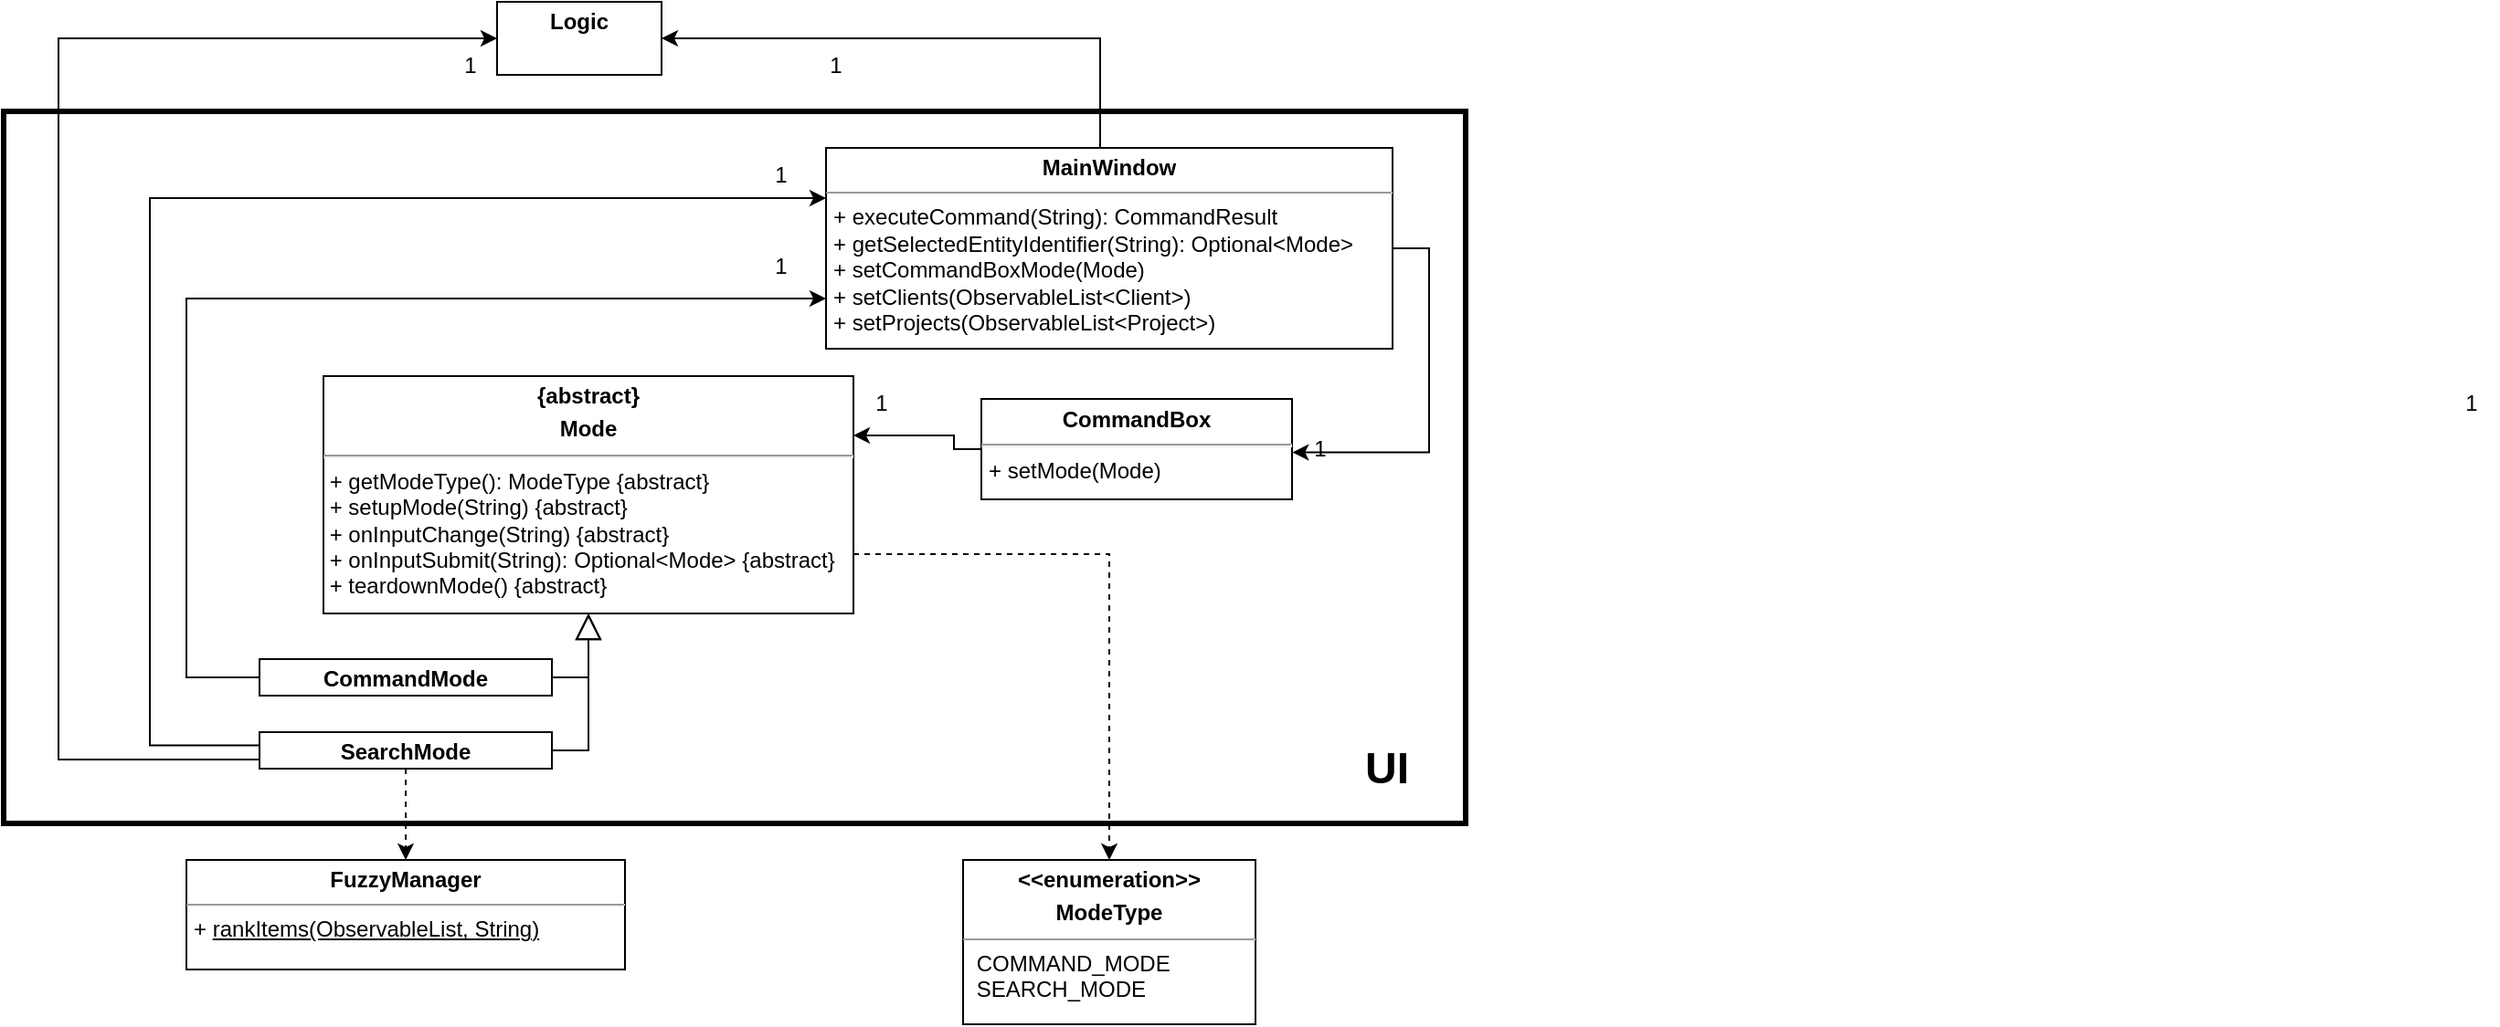 <mxfile>
    <diagram id="C5RBs43oDa-KdzZeNtuy" name="Page-1">
        <mxGraphModel dx="2716" dy="2129" grid="1" gridSize="10" guides="1" tooltips="1" connect="1" arrows="1" fold="1" page="1" pageScale="1" pageWidth="827" pageHeight="1169" math="0" shadow="0">
            <root>
                <mxCell id="WIyWlLk6GJQsqaUBKTNV-0"/>
                <mxCell id="WIyWlLk6GJQsqaUBKTNV-1" parent="WIyWlLk6GJQsqaUBKTNV-0"/>
                <mxCell id="0" value="" style="rounded=0;whiteSpace=wrap;html=1;fillColor=none;strokeWidth=3;" vertex="1" parent="WIyWlLk6GJQsqaUBKTNV-1">
                    <mxGeometry x="-1560" y="-20" width="800" height="390" as="geometry"/>
                </mxCell>
                <mxCell id="BI5n3Qp8y2SINLpLzRSa-2" value="&lt;p style=&quot;margin:0px;margin-top:4px;text-align:center;&quot;&gt;&lt;b&gt;Logic&lt;/b&gt;&lt;/p&gt;" style="verticalAlign=top;align=left;overflow=fill;fontSize=12;fontFamily=Helvetica;html=1;whiteSpace=wrap;" parent="WIyWlLk6GJQsqaUBKTNV-1" vertex="1">
                    <mxGeometry x="-1290" y="-80" width="90" height="40" as="geometry"/>
                </mxCell>
                <mxCell id="TAQ5hfYrZWHMHVjtkxTK-8" style="edgeStyle=elbowEdgeStyle;rounded=0;orthogonalLoop=1;jettySize=auto;html=1;exitX=0;exitY=0.5;exitDx=0;exitDy=0;entryX=1;entryY=0.25;entryDx=0;entryDy=0;" parent="WIyWlLk6GJQsqaUBKTNV-1" source="BI5n3Qp8y2SINLpLzRSa-4" target="BI5n3Qp8y2SINLpLzRSa-52" edge="1">
                    <mxGeometry relative="1" as="geometry">
                        <Array as="points">
                            <mxPoint x="-1040" y="140"/>
                        </Array>
                    </mxGeometry>
                </mxCell>
                <mxCell id="BI5n3Qp8y2SINLpLzRSa-4" value="&lt;p style=&quot;margin:0px;margin-top:4px;text-align:center;&quot;&gt;&lt;b&gt;CommandBox&lt;/b&gt;&lt;/p&gt;&lt;hr&gt;&lt;p style=&quot;margin:0px;margin-left:4px;&quot;&gt;&lt;span style=&quot;background-color: initial;&quot;&gt;+ setMode(Mode)&lt;/span&gt;&lt;br&gt;&lt;/p&gt;&lt;p style=&quot;margin:0px;margin-left:4px;&quot;&gt;&lt;br&gt;&lt;/p&gt;" style="verticalAlign=top;align=left;overflow=fill;fontSize=12;fontFamily=Helvetica;html=1;whiteSpace=wrap;" parent="WIyWlLk6GJQsqaUBKTNV-1" vertex="1">
                    <mxGeometry x="-1025" y="137.5" width="170" height="55" as="geometry"/>
                </mxCell>
                <mxCell id="BI5n3Qp8y2SINLpLzRSa-46" style="edgeStyle=elbowEdgeStyle;rounded=0;orthogonalLoop=1;jettySize=auto;html=1;entryX=1.001;entryY=0.532;entryDx=0;entryDy=0;entryPerimeter=0;exitX=1;exitY=0.5;exitDx=0;exitDy=0;" parent="WIyWlLk6GJQsqaUBKTNV-1" source="BI5n3Qp8y2SINLpLzRSa-6" target="BI5n3Qp8y2SINLpLzRSa-4" edge="1">
                    <mxGeometry relative="1" as="geometry">
                        <mxPoint x="-670" y="110" as="sourcePoint"/>
                        <Array as="points">
                            <mxPoint x="-780" y="180"/>
                        </Array>
                        <mxPoint x="-760" y="330" as="targetPoint"/>
                    </mxGeometry>
                </mxCell>
                <mxCell id="BI5n3Qp8y2SINLpLzRSa-6" value="&lt;p style=&quot;margin:0px;margin-top:4px;text-align:center;&quot;&gt;&lt;b&gt;MainWindow&lt;/b&gt;&lt;/p&gt;&lt;hr size=&quot;1&quot;&gt;&lt;p style=&quot;margin:0px;margin-left:4px;&quot;&gt;&lt;span style=&quot;background-color: initial;&quot;&gt;+ executeCommand(String): CommandResult&lt;/span&gt;&lt;br&gt;&lt;/p&gt;&lt;p style=&quot;margin:0px;margin-left:4px;&quot;&gt;&lt;span style=&quot;background-color: initial;&quot;&gt;+ getSelectedEntityIdentifier(String): Optional&amp;lt;Mode&amp;gt;&lt;/span&gt;&lt;/p&gt;&lt;p style=&quot;margin:0px;margin-left:4px;&quot;&gt;&lt;span style=&quot;background-color: initial;&quot;&gt;+ setCommandBoxMode(Mode)&lt;/span&gt;&lt;/p&gt;&lt;p style=&quot;margin:0px;margin-left:4px;&quot;&gt;&lt;span style=&quot;background-color: initial;&quot;&gt;+ setClients(ObservableList&amp;lt;Client&amp;gt;)&lt;/span&gt;&lt;/p&gt;&lt;p style=&quot;margin:0px;margin-left:4px;&quot;&gt;&lt;span style=&quot;background-color: initial;&quot;&gt;+ setProjects(ObservableList&amp;lt;Project&amp;gt;)&lt;/span&gt;&lt;/p&gt;" style="verticalAlign=top;align=left;overflow=fill;fontSize=12;fontFamily=Helvetica;html=1;whiteSpace=wrap;" parent="WIyWlLk6GJQsqaUBKTNV-1" vertex="1">
                    <mxGeometry x="-1110" width="310" height="110" as="geometry"/>
                </mxCell>
                <mxCell id="BI5n3Qp8y2SINLpLzRSa-11" value="" style="endArrow=classic;html=1;rounded=0;entryX=1;entryY=0.5;entryDx=0;entryDy=0;exitX=0.5;exitY=0;exitDx=0;exitDy=0;edgeStyle=elbowEdgeStyle;" parent="WIyWlLk6GJQsqaUBKTNV-1" source="BI5n3Qp8y2SINLpLzRSa-6" target="BI5n3Qp8y2SINLpLzRSa-2" edge="1">
                    <mxGeometry width="50" height="50" relative="1" as="geometry">
                        <mxPoint x="-510" y="220" as="sourcePoint"/>
                        <mxPoint x="-460" y="170" as="targetPoint"/>
                        <Array as="points">
                            <mxPoint x="-960" y="20"/>
                        </Array>
                    </mxGeometry>
                </mxCell>
                <mxCell id="BI5n3Qp8y2SINLpLzRSa-60" style="edgeStyle=elbowEdgeStyle;rounded=0;orthogonalLoop=1;jettySize=auto;html=1;exitX=1;exitY=0.75;exitDx=0;exitDy=0;entryX=0.5;entryY=0;entryDx=0;entryDy=0;dashed=1;" parent="WIyWlLk6GJQsqaUBKTNV-1" source="BI5n3Qp8y2SINLpLzRSa-52" target="BI5n3Qp8y2SINLpLzRSa-58" edge="1">
                    <mxGeometry relative="1" as="geometry">
                        <Array as="points">
                            <mxPoint x="-955" y="310"/>
                        </Array>
                    </mxGeometry>
                </mxCell>
                <mxCell id="BI5n3Qp8y2SINLpLzRSa-52" value="&lt;p style=&quot;margin:0px;margin-top:4px;text-align:center;&quot;&gt;&lt;b&gt;{abstract}&lt;/b&gt;&lt;/p&gt;&lt;p style=&quot;margin:0px;margin-top:4px;text-align:center;&quot;&gt;&lt;b&gt;Mode&lt;/b&gt;&lt;/p&gt;&lt;hr&gt;&amp;nbsp;+ getModeType(): ModeType {abstract}&lt;br&gt;&amp;nbsp;+ setupMode(String) {abstract}&lt;br&gt;&amp;nbsp;+ onInputChange(String) {abstract}&lt;br&gt;&amp;nbsp;+ onInputSubmit(String): Optional&amp;lt;Mode&amp;gt; {abstract}&lt;br&gt;&amp;nbsp;+ teardownMode() {abstract}" style="verticalAlign=top;align=left;overflow=fill;fontSize=12;fontFamily=Helvetica;html=1;whiteSpace=wrap;" parent="WIyWlLk6GJQsqaUBKTNV-1" vertex="1">
                    <mxGeometry x="-1385" y="125" width="290" height="130" as="geometry"/>
                </mxCell>
                <mxCell id="BI5n3Qp8y2SINLpLzRSa-58" value="&lt;p style=&quot;margin:0px;margin-top:4px;text-align:center;&quot;&gt;&lt;b&gt;&amp;lt;&amp;lt;enumeration&amp;gt;&amp;gt;&lt;/b&gt;&lt;/p&gt;&lt;p style=&quot;margin:0px;margin-top:4px;text-align:center;&quot;&gt;&lt;b&gt;ModeType&lt;/b&gt;&lt;/p&gt;&lt;hr size=&quot;1&quot;&gt;&lt;p style=&quot;margin:0px;margin-left:4px;&quot;&gt;&amp;nbsp;COMMAND_MODE&lt;/p&gt;&lt;p style=&quot;margin:0px;margin-left:4px;&quot;&gt;&amp;nbsp;SEARCH_MODE&lt;/p&gt;" style="verticalAlign=top;align=left;overflow=fill;fontSize=12;fontFamily=Helvetica;html=1;whiteSpace=wrap;" parent="WIyWlLk6GJQsqaUBKTNV-1" vertex="1">
                    <mxGeometry x="-1035" y="390" width="160" height="90" as="geometry"/>
                </mxCell>
                <mxCell id="9bSLiEjZamqKpTBy-hUJ-6" style="edgeStyle=elbowEdgeStyle;rounded=0;orthogonalLoop=1;jettySize=auto;html=1;exitX=-0.003;exitY=0.36;exitDx=0;exitDy=0;exitPerimeter=0;entryX=0;entryY=0.25;entryDx=0;entryDy=0;" parent="WIyWlLk6GJQsqaUBKTNV-1" source="BI5n3Qp8y2SINLpLzRSa-65" target="BI5n3Qp8y2SINLpLzRSa-6" edge="1">
                    <mxGeometry relative="1" as="geometry">
                        <mxPoint x="-1360" y="630" as="sourcePoint"/>
                        <mxPoint x="-820" y="80" as="targetPoint"/>
                        <Array as="points">
                            <mxPoint x="-1480" y="300"/>
                        </Array>
                    </mxGeometry>
                </mxCell>
                <mxCell id="9bSLiEjZamqKpTBy-hUJ-10" style="edgeStyle=elbowEdgeStyle;rounded=0;orthogonalLoop=1;jettySize=auto;html=1;exitX=0;exitY=0.75;exitDx=0;exitDy=0;entryX=0;entryY=0.5;entryDx=0;entryDy=0;" parent="WIyWlLk6GJQsqaUBKTNV-1" source="BI5n3Qp8y2SINLpLzRSa-65" target="BI5n3Qp8y2SINLpLzRSa-2" edge="1">
                    <mxGeometry relative="1" as="geometry">
                        <mxPoint x="-1290" as="targetPoint"/>
                        <Array as="points">
                            <mxPoint x="-1530" y="90"/>
                        </Array>
                    </mxGeometry>
                </mxCell>
                <mxCell id="9bSLiEjZamqKpTBy-hUJ-16" style="edgeStyle=orthogonalEdgeStyle;rounded=0;orthogonalLoop=1;jettySize=auto;html=1;exitX=0.5;exitY=1;exitDx=0;exitDy=0;entryX=0.5;entryY=0;entryDx=0;entryDy=0;dashed=1;" parent="WIyWlLk6GJQsqaUBKTNV-1" source="BI5n3Qp8y2SINLpLzRSa-65" target="9bSLiEjZamqKpTBy-hUJ-15" edge="1">
                    <mxGeometry relative="1" as="geometry">
                        <Array as="points"/>
                    </mxGeometry>
                </mxCell>
                <mxCell id="TAQ5hfYrZWHMHVjtkxTK-11" style="edgeStyle=elbowEdgeStyle;rounded=0;orthogonalLoop=1;jettySize=auto;html=1;exitX=1;exitY=0.5;exitDx=0;exitDy=0;endSize=12;endArrow=block;endFill=0;entryX=0.5;entryY=1;entryDx=0;entryDy=0;" parent="WIyWlLk6GJQsqaUBKTNV-1" source="BI5n3Qp8y2SINLpLzRSa-65" target="BI5n3Qp8y2SINLpLzRSa-52" edge="1">
                    <mxGeometry relative="1" as="geometry">
                        <mxPoint x="-1180" y="360" as="targetPoint"/>
                        <Array as="points">
                            <mxPoint x="-1240" y="320"/>
                        </Array>
                    </mxGeometry>
                </mxCell>
                <mxCell id="BI5n3Qp8y2SINLpLzRSa-65" value="&lt;p style=&quot;margin:0px;margin-top:4px;text-align:center;&quot;&gt;&lt;b&gt;SearchMode&lt;/b&gt;&lt;/p&gt;" style="verticalAlign=top;align=left;overflow=fill;fontSize=12;fontFamily=Helvetica;html=1;whiteSpace=wrap;" parent="WIyWlLk6GJQsqaUBKTNV-1" vertex="1">
                    <mxGeometry x="-1420" y="320" width="160" height="20" as="geometry"/>
                </mxCell>
                <mxCell id="9bSLiEjZamqKpTBy-hUJ-7" style="edgeStyle=elbowEdgeStyle;rounded=0;orthogonalLoop=1;jettySize=auto;html=1;exitX=0;exitY=0.5;exitDx=0;exitDy=0;endArrow=classic;endFill=1;entryX=0;entryY=0.75;entryDx=0;entryDy=0;" parent="WIyWlLk6GJQsqaUBKTNV-1" source="9bSLiEjZamqKpTBy-hUJ-0" target="BI5n3Qp8y2SINLpLzRSa-6" edge="1">
                    <mxGeometry relative="1" as="geometry">
                        <mxPoint x="-810" y="118" as="targetPoint"/>
                        <Array as="points">
                            <mxPoint x="-1460" y="280"/>
                        </Array>
                    </mxGeometry>
                </mxCell>
                <mxCell id="TAQ5hfYrZWHMHVjtkxTK-6" style="edgeStyle=orthogonalEdgeStyle;rounded=0;orthogonalLoop=1;jettySize=auto;html=1;exitX=1;exitY=0.5;exitDx=0;exitDy=0;endArrow=block;endFill=0;endSize=12;" parent="WIyWlLk6GJQsqaUBKTNV-1" source="9bSLiEjZamqKpTBy-hUJ-0" target="BI5n3Qp8y2SINLpLzRSa-52" edge="1">
                    <mxGeometry relative="1" as="geometry"/>
                </mxCell>
                <mxCell id="9bSLiEjZamqKpTBy-hUJ-0" value="&lt;p style=&quot;margin:0px;margin-top:4px;text-align:center;&quot;&gt;&lt;b&gt;CommandMode&lt;/b&gt;&lt;/p&gt;" style="verticalAlign=top;align=left;overflow=fill;fontSize=12;fontFamily=Helvetica;html=1;whiteSpace=wrap;" parent="WIyWlLk6GJQsqaUBKTNV-1" vertex="1">
                    <mxGeometry x="-1420" y="280" width="160" height="20" as="geometry"/>
                </mxCell>
                <mxCell id="9bSLiEjZamqKpTBy-hUJ-3" style="edgeStyle=orthogonalEdgeStyle;rounded=0;orthogonalLoop=1;jettySize=auto;html=1;exitX=0.5;exitY=1;exitDx=0;exitDy=0;" parent="WIyWlLk6GJQsqaUBKTNV-1" source="9bSLiEjZamqKpTBy-hUJ-0" target="9bSLiEjZamqKpTBy-hUJ-0" edge="1">
                    <mxGeometry relative="1" as="geometry"/>
                </mxCell>
                <mxCell id="9bSLiEjZamqKpTBy-hUJ-15" value="&lt;p style=&quot;margin:0px;margin-top:4px;text-align:center;&quot;&gt;&lt;b&gt;FuzzyManager&lt;/b&gt;&lt;/p&gt;&lt;hr size=&quot;1&quot;&gt;&lt;p style=&quot;margin:0px;margin-left:4px;&quot;&gt;+ &lt;u&gt;rankItems(ObservableList, String&lt;/u&gt;&lt;u style=&quot;background-color: initial;&quot;&gt;)&lt;/u&gt;&lt;/p&gt;" style="verticalAlign=top;align=left;overflow=fill;fontSize=12;fontFamily=Helvetica;html=1;whiteSpace=wrap;" parent="WIyWlLk6GJQsqaUBKTNV-1" vertex="1">
                    <mxGeometry x="-1460" y="390" width="240" height="60" as="geometry"/>
                </mxCell>
                <mxCell id="9bSLiEjZamqKpTBy-hUJ-81" value="1" style="text;html=1;align=center;verticalAlign=middle;resizable=0;points=[];autosize=1;strokeColor=none;fillColor=none;" parent="WIyWlLk6GJQsqaUBKTNV-1" vertex="1">
                    <mxGeometry x="-225" y="125" width="30" height="30" as="geometry"/>
                </mxCell>
                <mxCell id="TAQ5hfYrZWHMHVjtkxTK-14" value="1" style="text;html=1;align=center;verticalAlign=middle;resizable=0;points=[];autosize=1;strokeColor=none;fillColor=none;" parent="WIyWlLk6GJQsqaUBKTNV-1" vertex="1">
                    <mxGeometry x="-1120" y="-60" width="30" height="30" as="geometry"/>
                </mxCell>
                <mxCell id="TAQ5hfYrZWHMHVjtkxTK-15" value="1" style="text;html=1;align=center;verticalAlign=middle;resizable=0;points=[];autosize=1;strokeColor=none;fillColor=none;" parent="WIyWlLk6GJQsqaUBKTNV-1" vertex="1">
                    <mxGeometry x="-1320" y="-60" width="30" height="30" as="geometry"/>
                </mxCell>
                <mxCell id="TAQ5hfYrZWHMHVjtkxTK-16" value="1" style="text;html=1;align=center;verticalAlign=middle;resizable=0;points=[];autosize=1;strokeColor=none;fillColor=none;" parent="WIyWlLk6GJQsqaUBKTNV-1" vertex="1">
                    <mxGeometry x="-1150" width="30" height="30" as="geometry"/>
                </mxCell>
                <mxCell id="TAQ5hfYrZWHMHVjtkxTK-17" value="1" style="text;html=1;align=center;verticalAlign=middle;resizable=0;points=[];autosize=1;strokeColor=none;fillColor=none;" parent="WIyWlLk6GJQsqaUBKTNV-1" vertex="1">
                    <mxGeometry x="-1150" y="50" width="30" height="30" as="geometry"/>
                </mxCell>
                <mxCell id="TAQ5hfYrZWHMHVjtkxTK-18" value="1" style="text;html=1;align=center;verticalAlign=middle;resizable=0;points=[];autosize=1;strokeColor=none;fillColor=none;" parent="WIyWlLk6GJQsqaUBKTNV-1" vertex="1">
                    <mxGeometry x="-855" y="150" width="30" height="30" as="geometry"/>
                </mxCell>
                <mxCell id="TAQ5hfYrZWHMHVjtkxTK-19" value="1" style="text;html=1;align=center;verticalAlign=middle;resizable=0;points=[];autosize=1;strokeColor=none;fillColor=none;" parent="WIyWlLk6GJQsqaUBKTNV-1" vertex="1">
                    <mxGeometry x="-1095" y="125" width="30" height="30" as="geometry"/>
                </mxCell>
                <mxCell id="1" value="&lt;h1&gt;UI&lt;/h1&gt;" style="text;html=1;strokeColor=none;fillColor=none;spacing=5;spacingTop=-20;whiteSpace=wrap;overflow=hidden;rounded=0;strokeWidth=3;" vertex="1" parent="WIyWlLk6GJQsqaUBKTNV-1">
                    <mxGeometry x="-820" y="320" width="40" height="30" as="geometry"/>
                </mxCell>
            </root>
        </mxGraphModel>
    </diagram>
</mxfile>
